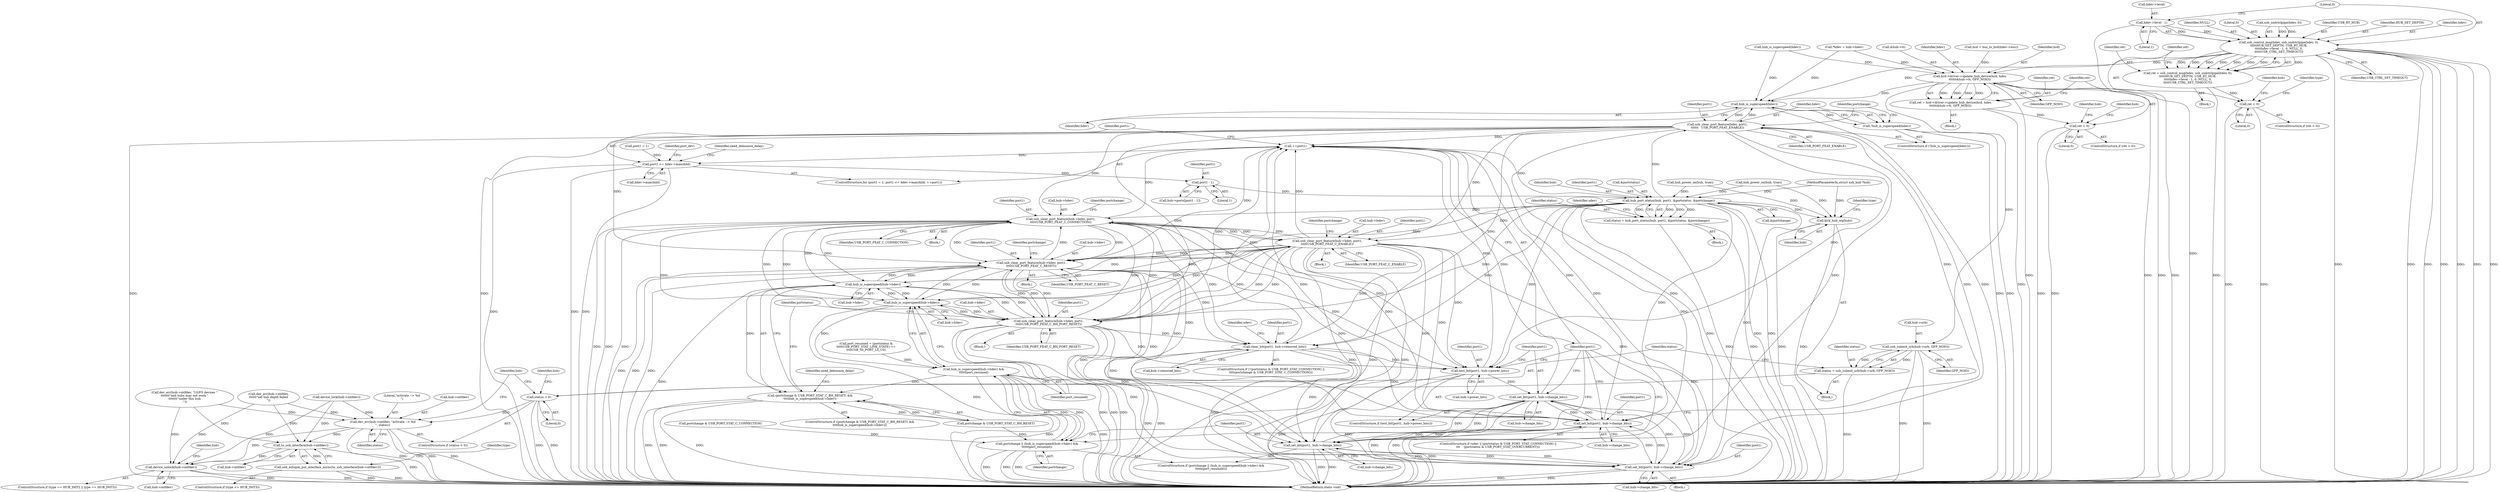 digraph "0_linux_e50293ef9775c5f1cf3fcc093037dd6a8c5684ea@pointer" {
"1000202" [label="(Call,hdev->level - 1)"];
"1000195" [label="(Call,usb_control_msg(hdev, usb_sndctrlpipe(hdev, 0),\n\t\t\t\t\tHUB_SET_DEPTH, USB_RT_HUB,\n\t\t\t\t\thdev->level - 1, 0, NULL, 0,\n\t\t\t\t\tUSB_CTRL_SET_TIMEOUT))"];
"1000193" [label="(Call,ret = usb_control_msg(hdev, usb_sndctrlpipe(hdev, 0),\n\t\t\t\t\tHUB_SET_DEPTH, USB_RT_HUB,\n\t\t\t\t\thdev->level - 1, 0, NULL, 0,\n\t\t\t\t\tUSB_CTRL_SET_TIMEOUT))"];
"1000212" [label="(Call,ret < 0)"];
"1000273" [label="(Call,hcd->driver->update_hub_device(hcd, hdev,\n\t\t\t\t\t\t&hub->tt, GFP_NOIO))"];
"1000271" [label="(Call,ret = hcd->driver->update_hub_device(hcd, hdev,\n\t\t\t\t\t\t&hub->tt, GFP_NOIO))"];
"1000282" [label="(Call,ret < 0)"];
"1000391" [label="(Call,hub_is_superspeed(hdev))"];
"1000390" [label="(Call,!hub_is_superspeed(hdev))"];
"1000393" [label="(Call,usb_clear_port_feature(hdev, port1,\n\t\t\t\t\t\t   USB_PORT_FEAT_ENABLE))"];
"1000314" [label="(Call,++port1)"];
"1000309" [label="(Call,port1 <= hdev->maxchild)"];
"1000324" [label="(Call,port1 - 1)"];
"1000342" [label="(Call,hub_port_status(hub, port1, &portstatus, &portchange))"];
"1000340" [label="(Call,status = hub_port_status(hub, port1, &portstatus, &portchange))"];
"1000405" [label="(Call,usb_clear_port_feature(hub->hdev, port1,\n\t\t\t\t\tUSB_PORT_FEAT_C_CONNECTION))"];
"1000419" [label="(Call,usb_clear_port_feature(hub->hdev, port1,\n\t\t\t\t\tUSB_PORT_FEAT_C_ENABLE))"];
"1000433" [label="(Call,usb_clear_port_feature(hub->hdev, port1,\n\t\t\t\t\tUSB_PORT_FEAT_C_RESET))"];
"1000444" [label="(Call,hub_is_superspeed(hub->hdev))"];
"1000440" [label="(Call,(portchange & USB_PORT_STAT_C_BH_RESET) &&\n\t\t\t\thub_is_superspeed(hub->hdev))"];
"1000452" [label="(Call,usb_clear_port_feature(hub->hdev, port1,\n\t\t\t\t\tUSB_PORT_FEAT_C_BH_PORT_RESET))"];
"1000467" [label="(Call,clear_bit(port1, hub->removed_bits))"];
"1000492" [label="(Call,set_bit(port1, hub->change_bits))"];
"1000520" [label="(Call,set_bit(port1, hub->change_bits))"];
"1000542" [label="(Call,set_bit(port1, hub->change_bits))"];
"1000552" [label="(Call,set_bit(port1, hub->change_bits))"];
"1000537" [label="(Call,test_bit(port1, hub->power_bits))"];
"1000515" [label="(Call,hub_is_superspeed(hub->hdev))"];
"1000514" [label="(Call,hub_is_superspeed(hub->hdev) &&\n\t\t\t\t\t\tport_resumed)"];
"1000512" [label="(Call,portchange || (hub_is_superspeed(hub->hdev) &&\n\t\t\t\t\t\tport_resumed))"];
"1000627" [label="(Call,kick_hub_wq(hub))"];
"1000599" [label="(Call,usb_submit_urb(hub->urb, GFP_NOIO))"];
"1000597" [label="(Call,status = usb_submit_urb(hub->urb, GFP_NOIO))"];
"1000605" [label="(Call,status < 0)"];
"1000608" [label="(Call,dev_err(hub->intfdev, \"activate --> %d\n\", status))"];
"1000634" [label="(Call,to_usb_interface(hub->intfdev))"];
"1000633" [label="(Call,usb_autopm_put_interface_async(to_usb_interface(hub->intfdev)))"];
"1000646" [label="(Call,device_unlock(hub->intfdev))"];
"1000203" [label="(Call,hdev->level)"];
"1000438" [label="(Identifier,USB_PORT_FEAT_C_RESET)"];
"1000468" [label="(Identifier,port1)"];
"1000634" [label="(Call,to_usb_interface(hub->intfdev))"];
"1000296" [label="(Call,hub_power_on(hub, true))"];
"1000415" [label="(Block,)"];
"1000553" [label="(Identifier,port1)"];
"1000439" [label="(ControlStructure,if ((portchange & USB_PORT_STAT_C_BH_RESET) &&\n\t\t\t\thub_is_superspeed(hub->hdev)))"];
"1000475" [label="(Identifier,udev)"];
"1000548" [label="(Block,)"];
"1000646" [label="(Call,device_unlock(hub->intfdev))"];
"1000126" [label="(Call,*hdev = hub->hdev)"];
"1000192" [label="(Block,)"];
"1000627" [label="(Call,kick_hub_wq(hub))"];
"1000213" [label="(Identifier,ret)"];
"1000409" [label="(Identifier,port1)"];
"1000194" [label="(Identifier,ret)"];
"1000215" [label="(Call,dev_err(hub->intfdev,\n\t\t\t\t\t\t\"set hub depth failed\n\"))"];
"1000280" [label="(Identifier,GFP_NOIO)"];
"1000340" [label="(Call,status = hub_port_status(hub, port1, &portstatus, &portchange))"];
"1000464" [label="(Call,portchange & USB_PORT_STAT_C_CONNECTION)"];
"1000389" [label="(ControlStructure,if (!hub_is_superspeed(hdev)))"];
"1000309" [label="(Call,port1 <= hdev->maxchild)"];
"1000492" [label="(Call,set_bit(port1, hub->change_bits))"];
"1000392" [label="(Identifier,hdev)"];
"1000504" [label="(Call,port_resumed = (portstatus &\n\t\t\t\t\tUSB_PORT_STAT_LINK_STATE) ==\n\t\t\t\tUSB_SS_PORT_LS_U0)"];
"1000282" [label="(Call,ret < 0)"];
"1000599" [label="(Call,usb_submit_urb(hub->urb, GFP_NOIO))"];
"1000511" [label="(ControlStructure,if (portchange || (hub_is_superspeed(hub->hdev) &&\n\t\t\t\t\t\tport_resumed)))"];
"1000390" [label="(Call,!hub_is_superspeed(hdev))"];
"1000195" [label="(Call,usb_control_msg(hdev, usb_sndctrlpipe(hdev, 0),\n\t\t\t\t\tHUB_SET_DEPTH, USB_RT_HUB,\n\t\t\t\t\thdev->level - 1, 0, NULL, 0,\n\t\t\t\t\tUSB_CTRL_SET_TIMEOUT))"];
"1000429" [label="(Block,)"];
"1000458" [label="(ControlStructure,if (!(portstatus & USB_PORT_STAT_CONNECTION) ||\n\t\t\t\t(portchange & USB_PORT_STAT_C_CONNECTION)))"];
"1000604" [label="(ControlStructure,if (status < 0))"];
"1000271" [label="(Call,ret = hcd->driver->update_hub_device(hcd, hdev,\n\t\t\t\t\t\t&hub->tt, GFP_NOIO))"];
"1000122" [label="(MethodParameterIn,struct usb_hub *hub)"];
"1000462" [label="(Identifier,portstatus)"];
"1000276" [label="(Call,&hub->tt)"];
"1000598" [label="(Identifier,status)"];
"1000326" [label="(Literal,1)"];
"1000196" [label="(Identifier,hdev)"];
"1000284" [label="(Literal,0)"];
"1000493" [label="(Identifier,port1)"];
"1000631" [label="(Identifier,type)"];
"1000344" [label="(Identifier,port1)"];
"1000342" [label="(Call,hub_port_status(hub, port1, &portstatus, &portchange))"];
"1000396" [label="(Identifier,USB_PORT_FEAT_ENABLE)"];
"1000206" [label="(Literal,1)"];
"1000291" [label="(Call,dev_err(hub->intfdev, \"LS/FS devices \"\n\t\t\t\t\t\t\t\"and hubs may not work \"\n\t\t\t\t\t\t\t\"under this hub\n.\"))"];
"1000635" [label="(Call,hub->intfdev)"];
"1000424" [label="(Identifier,USB_PORT_FEAT_C_ENABLE)"];
"1000207" [label="(Literal,0)"];
"1000440" [label="(Call,(portchange & USB_PORT_STAT_C_BH_RESET) &&\n\t\t\t\thub_is_superspeed(hub->hdev))"];
"1000539" [label="(Call,hub->power_bits)"];
"1000612" [label="(Literal,\"activate --> %d\n\")"];
"1000149" [label="(Call,device_lock(hub->intfdev))"];
"1000519" [label="(Identifier,port_resumed)"];
"1000395" [label="(Identifier,port1)"];
"1000305" [label="(ControlStructure,for (port1 = 1; port1 <= hdev->maxchild; ++port1))"];
"1000482" [label="(ControlStructure,if (udev || (portstatus & USB_PORT_STAT_CONNECTION) ||\n\t\t\t    (portstatus & USB_PORT_STAT_OVERCURRENT)))"];
"1000543" [label="(Identifier,port1)"];
"1000522" [label="(Call,hub->change_bits)"];
"1000273" [label="(Call,hcd->driver->update_hub_device(hcd, hdev,\n\t\t\t\t\t\t&hub->tt, GFP_NOIO))"];
"1000629" [label="(ControlStructure,if (type <= HUB_INIT3))"];
"1000124" [label="(Block,)"];
"1000469" [label="(Call,hub->removed_bits)"];
"1000537" [label="(Call,test_bit(port1, hub->power_bits))"];
"1000310" [label="(Identifier,port1)"];
"1000434" [label="(Call,hub->hdev)"];
"1000608" [label="(Call,dev_err(hub->intfdev, \"activate --> %d\n\", status))"];
"1000217" [label="(Identifier,hub)"];
"1000433" [label="(Call,usb_clear_port_feature(hub->hdev, port1,\n\t\t\t\t\tUSB_PORT_FEAT_C_RESET))"];
"1000453" [label="(Call,hub->hdev)"];
"1000320" [label="(Call,hub->ports[port1 - 1])"];
"1000542" [label="(Call,set_bit(port1, hub->change_bits))"];
"1000653" [label="(Identifier,hub)"];
"1000391" [label="(Call,hub_is_superspeed(hdev))"];
"1000341" [label="(Identifier,status)"];
"1000521" [label="(Identifier,port1)"];
"1000423" [label="(Identifier,port1)"];
"1000270" [label="(Block,)"];
"1000628" [label="(Identifier,hub)"];
"1000351" [label="(Identifier,udev)"];
"1000641" [label="(Identifier,type)"];
"1000210" [label="(Identifier,USB_CTRL_SET_TIMEOUT)"];
"1000450" [label="(Identifier,need_debounce_delay)"];
"1000399" [label="(Identifier,portchange)"];
"1000202" [label="(Call,hdev->level - 1)"];
"1000316" [label="(Block,)"];
"1000427" [label="(Identifier,portchange)"];
"1000520" [label="(Call,set_bit(port1, hub->change_bits))"];
"1000297" [label="(Identifier,hub)"];
"1000347" [label="(Call,&portchange)"];
"1000410" [label="(Identifier,USB_PORT_FEAT_C_CONNECTION)"];
"1000222" [label="(Identifier,type)"];
"1000301" [label="(Call,hub_power_on(hub, true))"];
"1000401" [label="(Block,)"];
"1000558" [label="(Identifier,need_debounce_delay)"];
"1000315" [label="(Identifier,port1)"];
"1000610" [label="(Identifier,hub)"];
"1000656" [label="(MethodReturn,static void)"];
"1000208" [label="(Identifier,NULL)"];
"1000456" [label="(Identifier,port1)"];
"1000437" [label="(Identifier,port1)"];
"1000345" [label="(Call,&portstatus)"];
"1000597" [label="(Call,status = usb_submit_urb(hub->urb, GFP_NOIO))"];
"1000394" [label="(Identifier,hdev)"];
"1000211" [label="(ControlStructure,if (ret < 0))"];
"1000306" [label="(Call,port1 = 1)"];
"1000209" [label="(Literal,0)"];
"1000514" [label="(Call,hub_is_superspeed(hub->hdev) &&\n\t\t\t\t\t\tport_resumed)"];
"1000606" [label="(Identifier,status)"];
"1000617" [label="(Identifier,hub)"];
"1000419" [label="(Call,usb_clear_port_feature(hub->hdev, port1,\n\t\t\t\t\tUSB_PORT_FEAT_C_ENABLE))"];
"1000494" [label="(Call,hub->change_bits)"];
"1000343" [label="(Identifier,hub)"];
"1000544" [label="(Call,hub->change_bits)"];
"1000275" [label="(Identifier,hdev)"];
"1000552" [label="(Call,set_bit(port1, hub->change_bits))"];
"1000193" [label="(Call,ret = usb_control_msg(hdev, usb_sndctrlpipe(hdev, 0),\n\t\t\t\t\tHUB_SET_DEPTH, USB_RT_HUB,\n\t\t\t\t\thdev->level - 1, 0, NULL, 0,\n\t\t\t\t\tUSB_CTRL_SET_TIMEOUT))"];
"1000405" [label="(Call,usb_clear_port_feature(hub->hdev, port1,\n\t\t\t\t\tUSB_PORT_FEAT_C_CONNECTION))"];
"1000538" [label="(Identifier,port1)"];
"1000197" [label="(Call,usb_sndctrlpipe(hdev, 0))"];
"1000638" [label="(ControlStructure,if (type == HUB_INIT2 || type == HUB_INIT3))"];
"1000283" [label="(Identifier,ret)"];
"1000515" [label="(Call,hub_is_superspeed(hub->hdev))"];
"1000190" [label="(Call,hub_is_superspeed(hdev))"];
"1000457" [label="(Identifier,USB_PORT_FEAT_C_BH_PORT_RESET)"];
"1000258" [label="(Call,hcd = bus_to_hcd(hdev->bus))"];
"1000513" [label="(Identifier,portchange)"];
"1000609" [label="(Call,hub->intfdev)"];
"1000536" [label="(ControlStructure,if (test_bit(port1, hub->power_bits)))"];
"1000600" [label="(Call,hub->urb)"];
"1000444" [label="(Call,hub_is_superspeed(hub->hdev))"];
"1000512" [label="(Call,portchange || (hub_is_superspeed(hub->hdev) &&\n\t\t\t\t\t\tport_resumed))"];
"1000319" [label="(Identifier,port_dev)"];
"1000314" [label="(Call,++port1)"];
"1000554" [label="(Call,hub->change_bits)"];
"1000324" [label="(Call,port1 - 1)"];
"1000448" [label="(Block,)"];
"1000613" [label="(Identifier,status)"];
"1000647" [label="(Call,hub->intfdev)"];
"1000605" [label="(Call,status < 0)"];
"1000325" [label="(Identifier,port1)"];
"1000441" [label="(Call,portchange & USB_PORT_STAT_C_BH_RESET)"];
"1000467" [label="(Call,clear_bit(port1, hub->removed_bits))"];
"1000633" [label="(Call,usb_autopm_put_interface_async(to_usb_interface(hub->intfdev)))"];
"1000201" [label="(Identifier,USB_RT_HUB)"];
"1000406" [label="(Call,hub->hdev)"];
"1000200" [label="(Identifier,HUB_SET_DEPTH)"];
"1000274" [label="(Identifier,hcd)"];
"1000607" [label="(Literal,0)"];
"1000288" [label="(Identifier,hub)"];
"1000212" [label="(Call,ret < 0)"];
"1000413" [label="(Identifier,portchange)"];
"1000516" [label="(Call,hub->hdev)"];
"1000272" [label="(Identifier,ret)"];
"1000445" [label="(Call,hub->hdev)"];
"1000442" [label="(Identifier,portchange)"];
"1000393" [label="(Call,usb_clear_port_feature(hdev, port1,\n\t\t\t\t\t\t   USB_PORT_FEAT_ENABLE))"];
"1000452" [label="(Call,usb_clear_port_feature(hub->hdev, port1,\n\t\t\t\t\tUSB_PORT_FEAT_C_BH_PORT_RESET))"];
"1000214" [label="(Literal,0)"];
"1000420" [label="(Call,hub->hdev)"];
"1000311" [label="(Call,hdev->maxchild)"];
"1000603" [label="(Identifier,GFP_NOIO)"];
"1000281" [label="(ControlStructure,if (ret < 0))"];
"1000202" -> "1000195"  [label="AST: "];
"1000202" -> "1000206"  [label="CFG: "];
"1000203" -> "1000202"  [label="AST: "];
"1000206" -> "1000202"  [label="AST: "];
"1000207" -> "1000202"  [label="CFG: "];
"1000202" -> "1000656"  [label="DDG: "];
"1000202" -> "1000195"  [label="DDG: "];
"1000202" -> "1000195"  [label="DDG: "];
"1000195" -> "1000193"  [label="AST: "];
"1000195" -> "1000210"  [label="CFG: "];
"1000196" -> "1000195"  [label="AST: "];
"1000197" -> "1000195"  [label="AST: "];
"1000200" -> "1000195"  [label="AST: "];
"1000201" -> "1000195"  [label="AST: "];
"1000207" -> "1000195"  [label="AST: "];
"1000208" -> "1000195"  [label="AST: "];
"1000209" -> "1000195"  [label="AST: "];
"1000210" -> "1000195"  [label="AST: "];
"1000193" -> "1000195"  [label="CFG: "];
"1000195" -> "1000656"  [label="DDG: "];
"1000195" -> "1000656"  [label="DDG: "];
"1000195" -> "1000656"  [label="DDG: "];
"1000195" -> "1000656"  [label="DDG: "];
"1000195" -> "1000656"  [label="DDG: "];
"1000195" -> "1000656"  [label="DDG: "];
"1000195" -> "1000656"  [label="DDG: "];
"1000195" -> "1000193"  [label="DDG: "];
"1000195" -> "1000193"  [label="DDG: "];
"1000195" -> "1000193"  [label="DDG: "];
"1000195" -> "1000193"  [label="DDG: "];
"1000195" -> "1000193"  [label="DDG: "];
"1000195" -> "1000193"  [label="DDG: "];
"1000195" -> "1000193"  [label="DDG: "];
"1000195" -> "1000193"  [label="DDG: "];
"1000197" -> "1000195"  [label="DDG: "];
"1000197" -> "1000195"  [label="DDG: "];
"1000195" -> "1000273"  [label="DDG: "];
"1000195" -> "1000391"  [label="DDG: "];
"1000193" -> "1000192"  [label="AST: "];
"1000194" -> "1000193"  [label="AST: "];
"1000213" -> "1000193"  [label="CFG: "];
"1000193" -> "1000656"  [label="DDG: "];
"1000193" -> "1000212"  [label="DDG: "];
"1000212" -> "1000211"  [label="AST: "];
"1000212" -> "1000214"  [label="CFG: "];
"1000213" -> "1000212"  [label="AST: "];
"1000214" -> "1000212"  [label="AST: "];
"1000217" -> "1000212"  [label="CFG: "];
"1000222" -> "1000212"  [label="CFG: "];
"1000212" -> "1000656"  [label="DDG: "];
"1000212" -> "1000656"  [label="DDG: "];
"1000273" -> "1000271"  [label="AST: "];
"1000273" -> "1000280"  [label="CFG: "];
"1000274" -> "1000273"  [label="AST: "];
"1000275" -> "1000273"  [label="AST: "];
"1000276" -> "1000273"  [label="AST: "];
"1000280" -> "1000273"  [label="AST: "];
"1000271" -> "1000273"  [label="CFG: "];
"1000273" -> "1000656"  [label="DDG: "];
"1000273" -> "1000656"  [label="DDG: "];
"1000273" -> "1000656"  [label="DDG: "];
"1000273" -> "1000656"  [label="DDG: "];
"1000273" -> "1000271"  [label="DDG: "];
"1000273" -> "1000271"  [label="DDG: "];
"1000273" -> "1000271"  [label="DDG: "];
"1000273" -> "1000271"  [label="DDG: "];
"1000258" -> "1000273"  [label="DDG: "];
"1000190" -> "1000273"  [label="DDG: "];
"1000126" -> "1000273"  [label="DDG: "];
"1000273" -> "1000391"  [label="DDG: "];
"1000273" -> "1000599"  [label="DDG: "];
"1000271" -> "1000270"  [label="AST: "];
"1000272" -> "1000271"  [label="AST: "];
"1000283" -> "1000271"  [label="CFG: "];
"1000271" -> "1000656"  [label="DDG: "];
"1000271" -> "1000282"  [label="DDG: "];
"1000282" -> "1000281"  [label="AST: "];
"1000282" -> "1000284"  [label="CFG: "];
"1000283" -> "1000282"  [label="AST: "];
"1000284" -> "1000282"  [label="AST: "];
"1000288" -> "1000282"  [label="CFG: "];
"1000297" -> "1000282"  [label="CFG: "];
"1000282" -> "1000656"  [label="DDG: "];
"1000282" -> "1000656"  [label="DDG: "];
"1000391" -> "1000390"  [label="AST: "];
"1000391" -> "1000392"  [label="CFG: "];
"1000392" -> "1000391"  [label="AST: "];
"1000390" -> "1000391"  [label="CFG: "];
"1000391" -> "1000656"  [label="DDG: "];
"1000391" -> "1000390"  [label="DDG: "];
"1000393" -> "1000391"  [label="DDG: "];
"1000190" -> "1000391"  [label="DDG: "];
"1000126" -> "1000391"  [label="DDG: "];
"1000391" -> "1000393"  [label="DDG: "];
"1000390" -> "1000389"  [label="AST: "];
"1000394" -> "1000390"  [label="CFG: "];
"1000399" -> "1000390"  [label="CFG: "];
"1000390" -> "1000656"  [label="DDG: "];
"1000390" -> "1000656"  [label="DDG: "];
"1000393" -> "1000389"  [label="AST: "];
"1000393" -> "1000396"  [label="CFG: "];
"1000394" -> "1000393"  [label="AST: "];
"1000395" -> "1000393"  [label="AST: "];
"1000396" -> "1000393"  [label="AST: "];
"1000399" -> "1000393"  [label="CFG: "];
"1000393" -> "1000656"  [label="DDG: "];
"1000393" -> "1000656"  [label="DDG: "];
"1000393" -> "1000656"  [label="DDG: "];
"1000393" -> "1000314"  [label="DDG: "];
"1000342" -> "1000393"  [label="DDG: "];
"1000393" -> "1000405"  [label="DDG: "];
"1000393" -> "1000419"  [label="DDG: "];
"1000393" -> "1000433"  [label="DDG: "];
"1000393" -> "1000452"  [label="DDG: "];
"1000393" -> "1000467"  [label="DDG: "];
"1000393" -> "1000492"  [label="DDG: "];
"1000393" -> "1000520"  [label="DDG: "];
"1000393" -> "1000537"  [label="DDG: "];
"1000393" -> "1000552"  [label="DDG: "];
"1000314" -> "1000305"  [label="AST: "];
"1000314" -> "1000315"  [label="CFG: "];
"1000315" -> "1000314"  [label="AST: "];
"1000310" -> "1000314"  [label="CFG: "];
"1000314" -> "1000309"  [label="DDG: "];
"1000552" -> "1000314"  [label="DDG: "];
"1000342" -> "1000314"  [label="DDG: "];
"1000433" -> "1000314"  [label="DDG: "];
"1000405" -> "1000314"  [label="DDG: "];
"1000467" -> "1000314"  [label="DDG: "];
"1000492" -> "1000314"  [label="DDG: "];
"1000419" -> "1000314"  [label="DDG: "];
"1000542" -> "1000314"  [label="DDG: "];
"1000520" -> "1000314"  [label="DDG: "];
"1000537" -> "1000314"  [label="DDG: "];
"1000452" -> "1000314"  [label="DDG: "];
"1000309" -> "1000305"  [label="AST: "];
"1000309" -> "1000311"  [label="CFG: "];
"1000310" -> "1000309"  [label="AST: "];
"1000311" -> "1000309"  [label="AST: "];
"1000319" -> "1000309"  [label="CFG: "];
"1000558" -> "1000309"  [label="CFG: "];
"1000309" -> "1000656"  [label="DDG: "];
"1000309" -> "1000656"  [label="DDG: "];
"1000309" -> "1000656"  [label="DDG: "];
"1000306" -> "1000309"  [label="DDG: "];
"1000309" -> "1000324"  [label="DDG: "];
"1000324" -> "1000320"  [label="AST: "];
"1000324" -> "1000326"  [label="CFG: "];
"1000325" -> "1000324"  [label="AST: "];
"1000326" -> "1000324"  [label="AST: "];
"1000320" -> "1000324"  [label="CFG: "];
"1000324" -> "1000342"  [label="DDG: "];
"1000342" -> "1000340"  [label="AST: "];
"1000342" -> "1000347"  [label="CFG: "];
"1000343" -> "1000342"  [label="AST: "];
"1000344" -> "1000342"  [label="AST: "];
"1000345" -> "1000342"  [label="AST: "];
"1000347" -> "1000342"  [label="AST: "];
"1000340" -> "1000342"  [label="CFG: "];
"1000342" -> "1000656"  [label="DDG: "];
"1000342" -> "1000656"  [label="DDG: "];
"1000342" -> "1000656"  [label="DDG: "];
"1000342" -> "1000340"  [label="DDG: "];
"1000342" -> "1000340"  [label="DDG: "];
"1000342" -> "1000340"  [label="DDG: "];
"1000342" -> "1000340"  [label="DDG: "];
"1000301" -> "1000342"  [label="DDG: "];
"1000296" -> "1000342"  [label="DDG: "];
"1000122" -> "1000342"  [label="DDG: "];
"1000342" -> "1000405"  [label="DDG: "];
"1000342" -> "1000419"  [label="DDG: "];
"1000342" -> "1000433"  [label="DDG: "];
"1000342" -> "1000452"  [label="DDG: "];
"1000342" -> "1000467"  [label="DDG: "];
"1000342" -> "1000492"  [label="DDG: "];
"1000342" -> "1000520"  [label="DDG: "];
"1000342" -> "1000537"  [label="DDG: "];
"1000342" -> "1000552"  [label="DDG: "];
"1000342" -> "1000627"  [label="DDG: "];
"1000340" -> "1000316"  [label="AST: "];
"1000341" -> "1000340"  [label="AST: "];
"1000351" -> "1000340"  [label="CFG: "];
"1000340" -> "1000656"  [label="DDG: "];
"1000340" -> "1000656"  [label="DDG: "];
"1000405" -> "1000401"  [label="AST: "];
"1000405" -> "1000410"  [label="CFG: "];
"1000406" -> "1000405"  [label="AST: "];
"1000409" -> "1000405"  [label="AST: "];
"1000410" -> "1000405"  [label="AST: "];
"1000413" -> "1000405"  [label="CFG: "];
"1000405" -> "1000656"  [label="DDG: "];
"1000405" -> "1000656"  [label="DDG: "];
"1000405" -> "1000656"  [label="DDG: "];
"1000433" -> "1000405"  [label="DDG: "];
"1000419" -> "1000405"  [label="DDG: "];
"1000515" -> "1000405"  [label="DDG: "];
"1000444" -> "1000405"  [label="DDG: "];
"1000452" -> "1000405"  [label="DDG: "];
"1000405" -> "1000419"  [label="DDG: "];
"1000405" -> "1000419"  [label="DDG: "];
"1000405" -> "1000433"  [label="DDG: "];
"1000405" -> "1000433"  [label="DDG: "];
"1000405" -> "1000444"  [label="DDG: "];
"1000405" -> "1000452"  [label="DDG: "];
"1000405" -> "1000452"  [label="DDG: "];
"1000405" -> "1000467"  [label="DDG: "];
"1000405" -> "1000492"  [label="DDG: "];
"1000405" -> "1000515"  [label="DDG: "];
"1000405" -> "1000520"  [label="DDG: "];
"1000405" -> "1000537"  [label="DDG: "];
"1000405" -> "1000552"  [label="DDG: "];
"1000419" -> "1000415"  [label="AST: "];
"1000419" -> "1000424"  [label="CFG: "];
"1000420" -> "1000419"  [label="AST: "];
"1000423" -> "1000419"  [label="AST: "];
"1000424" -> "1000419"  [label="AST: "];
"1000427" -> "1000419"  [label="CFG: "];
"1000419" -> "1000656"  [label="DDG: "];
"1000419" -> "1000656"  [label="DDG: "];
"1000419" -> "1000656"  [label="DDG: "];
"1000433" -> "1000419"  [label="DDG: "];
"1000515" -> "1000419"  [label="DDG: "];
"1000444" -> "1000419"  [label="DDG: "];
"1000452" -> "1000419"  [label="DDG: "];
"1000419" -> "1000433"  [label="DDG: "];
"1000419" -> "1000433"  [label="DDG: "];
"1000419" -> "1000444"  [label="DDG: "];
"1000419" -> "1000452"  [label="DDG: "];
"1000419" -> "1000452"  [label="DDG: "];
"1000419" -> "1000467"  [label="DDG: "];
"1000419" -> "1000492"  [label="DDG: "];
"1000419" -> "1000515"  [label="DDG: "];
"1000419" -> "1000520"  [label="DDG: "];
"1000419" -> "1000537"  [label="DDG: "];
"1000419" -> "1000552"  [label="DDG: "];
"1000433" -> "1000429"  [label="AST: "];
"1000433" -> "1000438"  [label="CFG: "];
"1000434" -> "1000433"  [label="AST: "];
"1000437" -> "1000433"  [label="AST: "];
"1000438" -> "1000433"  [label="AST: "];
"1000442" -> "1000433"  [label="CFG: "];
"1000433" -> "1000656"  [label="DDG: "];
"1000433" -> "1000656"  [label="DDG: "];
"1000433" -> "1000656"  [label="DDG: "];
"1000515" -> "1000433"  [label="DDG: "];
"1000444" -> "1000433"  [label="DDG: "];
"1000452" -> "1000433"  [label="DDG: "];
"1000433" -> "1000444"  [label="DDG: "];
"1000433" -> "1000452"  [label="DDG: "];
"1000433" -> "1000452"  [label="DDG: "];
"1000433" -> "1000467"  [label="DDG: "];
"1000433" -> "1000492"  [label="DDG: "];
"1000433" -> "1000515"  [label="DDG: "];
"1000433" -> "1000520"  [label="DDG: "];
"1000433" -> "1000537"  [label="DDG: "];
"1000433" -> "1000552"  [label="DDG: "];
"1000444" -> "1000440"  [label="AST: "];
"1000444" -> "1000445"  [label="CFG: "];
"1000445" -> "1000444"  [label="AST: "];
"1000440" -> "1000444"  [label="CFG: "];
"1000444" -> "1000656"  [label="DDG: "];
"1000444" -> "1000440"  [label="DDG: "];
"1000515" -> "1000444"  [label="DDG: "];
"1000452" -> "1000444"  [label="DDG: "];
"1000444" -> "1000452"  [label="DDG: "];
"1000444" -> "1000515"  [label="DDG: "];
"1000440" -> "1000439"  [label="AST: "];
"1000440" -> "1000441"  [label="CFG: "];
"1000441" -> "1000440"  [label="AST: "];
"1000450" -> "1000440"  [label="CFG: "];
"1000462" -> "1000440"  [label="CFG: "];
"1000440" -> "1000656"  [label="DDG: "];
"1000440" -> "1000656"  [label="DDG: "];
"1000440" -> "1000656"  [label="DDG: "];
"1000441" -> "1000440"  [label="DDG: "];
"1000441" -> "1000440"  [label="DDG: "];
"1000514" -> "1000440"  [label="DDG: "];
"1000452" -> "1000448"  [label="AST: "];
"1000452" -> "1000457"  [label="CFG: "];
"1000453" -> "1000452"  [label="AST: "];
"1000456" -> "1000452"  [label="AST: "];
"1000457" -> "1000452"  [label="AST: "];
"1000462" -> "1000452"  [label="CFG: "];
"1000452" -> "1000656"  [label="DDG: "];
"1000452" -> "1000656"  [label="DDG: "];
"1000452" -> "1000656"  [label="DDG: "];
"1000515" -> "1000452"  [label="DDG: "];
"1000452" -> "1000467"  [label="DDG: "];
"1000452" -> "1000492"  [label="DDG: "];
"1000452" -> "1000515"  [label="DDG: "];
"1000452" -> "1000520"  [label="DDG: "];
"1000452" -> "1000537"  [label="DDG: "];
"1000452" -> "1000552"  [label="DDG: "];
"1000467" -> "1000458"  [label="AST: "];
"1000467" -> "1000469"  [label="CFG: "];
"1000468" -> "1000467"  [label="AST: "];
"1000469" -> "1000467"  [label="AST: "];
"1000475" -> "1000467"  [label="CFG: "];
"1000467" -> "1000656"  [label="DDG: "];
"1000467" -> "1000656"  [label="DDG: "];
"1000467" -> "1000492"  [label="DDG: "];
"1000467" -> "1000520"  [label="DDG: "];
"1000467" -> "1000537"  [label="DDG: "];
"1000467" -> "1000552"  [label="DDG: "];
"1000492" -> "1000482"  [label="AST: "];
"1000492" -> "1000494"  [label="CFG: "];
"1000493" -> "1000492"  [label="AST: "];
"1000494" -> "1000492"  [label="AST: "];
"1000315" -> "1000492"  [label="CFG: "];
"1000492" -> "1000656"  [label="DDG: "];
"1000492" -> "1000656"  [label="DDG: "];
"1000542" -> "1000492"  [label="DDG: "];
"1000520" -> "1000492"  [label="DDG: "];
"1000552" -> "1000492"  [label="DDG: "];
"1000492" -> "1000520"  [label="DDG: "];
"1000492" -> "1000542"  [label="DDG: "];
"1000492" -> "1000552"  [label="DDG: "];
"1000520" -> "1000511"  [label="AST: "];
"1000520" -> "1000522"  [label="CFG: "];
"1000521" -> "1000520"  [label="AST: "];
"1000522" -> "1000520"  [label="AST: "];
"1000315" -> "1000520"  [label="CFG: "];
"1000520" -> "1000656"  [label="DDG: "];
"1000520" -> "1000656"  [label="DDG: "];
"1000542" -> "1000520"  [label="DDG: "];
"1000552" -> "1000520"  [label="DDG: "];
"1000520" -> "1000542"  [label="DDG: "];
"1000520" -> "1000552"  [label="DDG: "];
"1000542" -> "1000536"  [label="AST: "];
"1000542" -> "1000544"  [label="CFG: "];
"1000543" -> "1000542"  [label="AST: "];
"1000544" -> "1000542"  [label="AST: "];
"1000315" -> "1000542"  [label="CFG: "];
"1000542" -> "1000656"  [label="DDG: "];
"1000542" -> "1000656"  [label="DDG: "];
"1000537" -> "1000542"  [label="DDG: "];
"1000552" -> "1000542"  [label="DDG: "];
"1000542" -> "1000552"  [label="DDG: "];
"1000552" -> "1000548"  [label="AST: "];
"1000552" -> "1000554"  [label="CFG: "];
"1000553" -> "1000552"  [label="AST: "];
"1000554" -> "1000552"  [label="AST: "];
"1000315" -> "1000552"  [label="CFG: "];
"1000552" -> "1000656"  [label="DDG: "];
"1000552" -> "1000656"  [label="DDG: "];
"1000537" -> "1000536"  [label="AST: "];
"1000537" -> "1000539"  [label="CFG: "];
"1000538" -> "1000537"  [label="AST: "];
"1000539" -> "1000537"  [label="AST: "];
"1000543" -> "1000537"  [label="CFG: "];
"1000315" -> "1000537"  [label="CFG: "];
"1000537" -> "1000656"  [label="DDG: "];
"1000537" -> "1000656"  [label="DDG: "];
"1000515" -> "1000514"  [label="AST: "];
"1000515" -> "1000516"  [label="CFG: "];
"1000516" -> "1000515"  [label="AST: "];
"1000519" -> "1000515"  [label="CFG: "];
"1000514" -> "1000515"  [label="CFG: "];
"1000515" -> "1000656"  [label="DDG: "];
"1000515" -> "1000514"  [label="DDG: "];
"1000514" -> "1000512"  [label="AST: "];
"1000514" -> "1000519"  [label="CFG: "];
"1000519" -> "1000514"  [label="AST: "];
"1000512" -> "1000514"  [label="CFG: "];
"1000514" -> "1000656"  [label="DDG: "];
"1000514" -> "1000656"  [label="DDG: "];
"1000514" -> "1000512"  [label="DDG: "];
"1000514" -> "1000512"  [label="DDG: "];
"1000504" -> "1000514"  [label="DDG: "];
"1000512" -> "1000511"  [label="AST: "];
"1000512" -> "1000513"  [label="CFG: "];
"1000513" -> "1000512"  [label="AST: "];
"1000521" -> "1000512"  [label="CFG: "];
"1000315" -> "1000512"  [label="CFG: "];
"1000512" -> "1000656"  [label="DDG: "];
"1000512" -> "1000656"  [label="DDG: "];
"1000512" -> "1000656"  [label="DDG: "];
"1000441" -> "1000512"  [label="DDG: "];
"1000464" -> "1000512"  [label="DDG: "];
"1000627" -> "1000124"  [label="AST: "];
"1000627" -> "1000628"  [label="CFG: "];
"1000628" -> "1000627"  [label="AST: "];
"1000631" -> "1000627"  [label="CFG: "];
"1000627" -> "1000656"  [label="DDG: "];
"1000627" -> "1000656"  [label="DDG: "];
"1000301" -> "1000627"  [label="DDG: "];
"1000296" -> "1000627"  [label="DDG: "];
"1000122" -> "1000627"  [label="DDG: "];
"1000599" -> "1000597"  [label="AST: "];
"1000599" -> "1000603"  [label="CFG: "];
"1000600" -> "1000599"  [label="AST: "];
"1000603" -> "1000599"  [label="AST: "];
"1000597" -> "1000599"  [label="CFG: "];
"1000599" -> "1000656"  [label="DDG: "];
"1000599" -> "1000656"  [label="DDG: "];
"1000599" -> "1000597"  [label="DDG: "];
"1000599" -> "1000597"  [label="DDG: "];
"1000597" -> "1000124"  [label="AST: "];
"1000598" -> "1000597"  [label="AST: "];
"1000606" -> "1000597"  [label="CFG: "];
"1000597" -> "1000656"  [label="DDG: "];
"1000597" -> "1000605"  [label="DDG: "];
"1000605" -> "1000604"  [label="AST: "];
"1000605" -> "1000607"  [label="CFG: "];
"1000606" -> "1000605"  [label="AST: "];
"1000607" -> "1000605"  [label="AST: "];
"1000610" -> "1000605"  [label="CFG: "];
"1000617" -> "1000605"  [label="CFG: "];
"1000605" -> "1000656"  [label="DDG: "];
"1000605" -> "1000656"  [label="DDG: "];
"1000605" -> "1000608"  [label="DDG: "];
"1000608" -> "1000604"  [label="AST: "];
"1000608" -> "1000613"  [label="CFG: "];
"1000609" -> "1000608"  [label="AST: "];
"1000612" -> "1000608"  [label="AST: "];
"1000613" -> "1000608"  [label="AST: "];
"1000617" -> "1000608"  [label="CFG: "];
"1000608" -> "1000656"  [label="DDG: "];
"1000608" -> "1000656"  [label="DDG: "];
"1000608" -> "1000656"  [label="DDG: "];
"1000291" -> "1000608"  [label="DDG: "];
"1000215" -> "1000608"  [label="DDG: "];
"1000149" -> "1000608"  [label="DDG: "];
"1000608" -> "1000634"  [label="DDG: "];
"1000608" -> "1000646"  [label="DDG: "];
"1000634" -> "1000633"  [label="AST: "];
"1000634" -> "1000635"  [label="CFG: "];
"1000635" -> "1000634"  [label="AST: "];
"1000633" -> "1000634"  [label="CFG: "];
"1000634" -> "1000656"  [label="DDG: "];
"1000634" -> "1000633"  [label="DDG: "];
"1000291" -> "1000634"  [label="DDG: "];
"1000215" -> "1000634"  [label="DDG: "];
"1000149" -> "1000634"  [label="DDG: "];
"1000634" -> "1000646"  [label="DDG: "];
"1000633" -> "1000629"  [label="AST: "];
"1000641" -> "1000633"  [label="CFG: "];
"1000633" -> "1000656"  [label="DDG: "];
"1000633" -> "1000656"  [label="DDG: "];
"1000646" -> "1000638"  [label="AST: "];
"1000646" -> "1000647"  [label="CFG: "];
"1000647" -> "1000646"  [label="AST: "];
"1000653" -> "1000646"  [label="CFG: "];
"1000646" -> "1000656"  [label="DDG: "];
"1000646" -> "1000656"  [label="DDG: "];
"1000291" -> "1000646"  [label="DDG: "];
"1000215" -> "1000646"  [label="DDG: "];
"1000149" -> "1000646"  [label="DDG: "];
}
